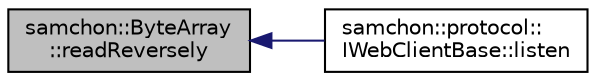 digraph "samchon::ByteArray::readReversely"
{
  edge [fontname="Helvetica",fontsize="10",labelfontname="Helvetica",labelfontsize="10"];
  node [fontname="Helvetica",fontsize="10",shape=record];
  rankdir="LR";
  Node1 [label="samchon::ByteArray\l::readReversely",height=0.2,width=0.4,color="black", fillcolor="grey75", style="filled", fontcolor="black"];
  Node1 -> Node2 [dir="back",color="midnightblue",fontsize="10",style="solid",fontname="Helvetica"];
  Node2 [label="samchon::protocol::\lIWebClientBase::listen",height=0.2,width=0.4,color="black", fillcolor="white", style="filled",URL="$d0/d4f/classsamchon_1_1protocol_1_1IWebClientBase.html#aa930d9ab8a18553f31dce1333e7ed712",tooltip="Listens message from a related system. "];
}

